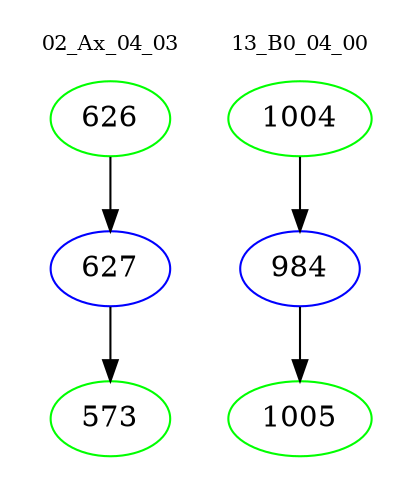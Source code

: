 digraph{
subgraph cluster_0 {
color = white
label = "02_Ax_04_03";
fontsize=10;
T0_626 [label="626", color="green"]
T0_626 -> T0_627 [color="black"]
T0_627 [label="627", color="blue"]
T0_627 -> T0_573 [color="black"]
T0_573 [label="573", color="green"]
}
subgraph cluster_1 {
color = white
label = "13_B0_04_00";
fontsize=10;
T1_1004 [label="1004", color="green"]
T1_1004 -> T1_984 [color="black"]
T1_984 [label="984", color="blue"]
T1_984 -> T1_1005 [color="black"]
T1_1005 [label="1005", color="green"]
}
}
